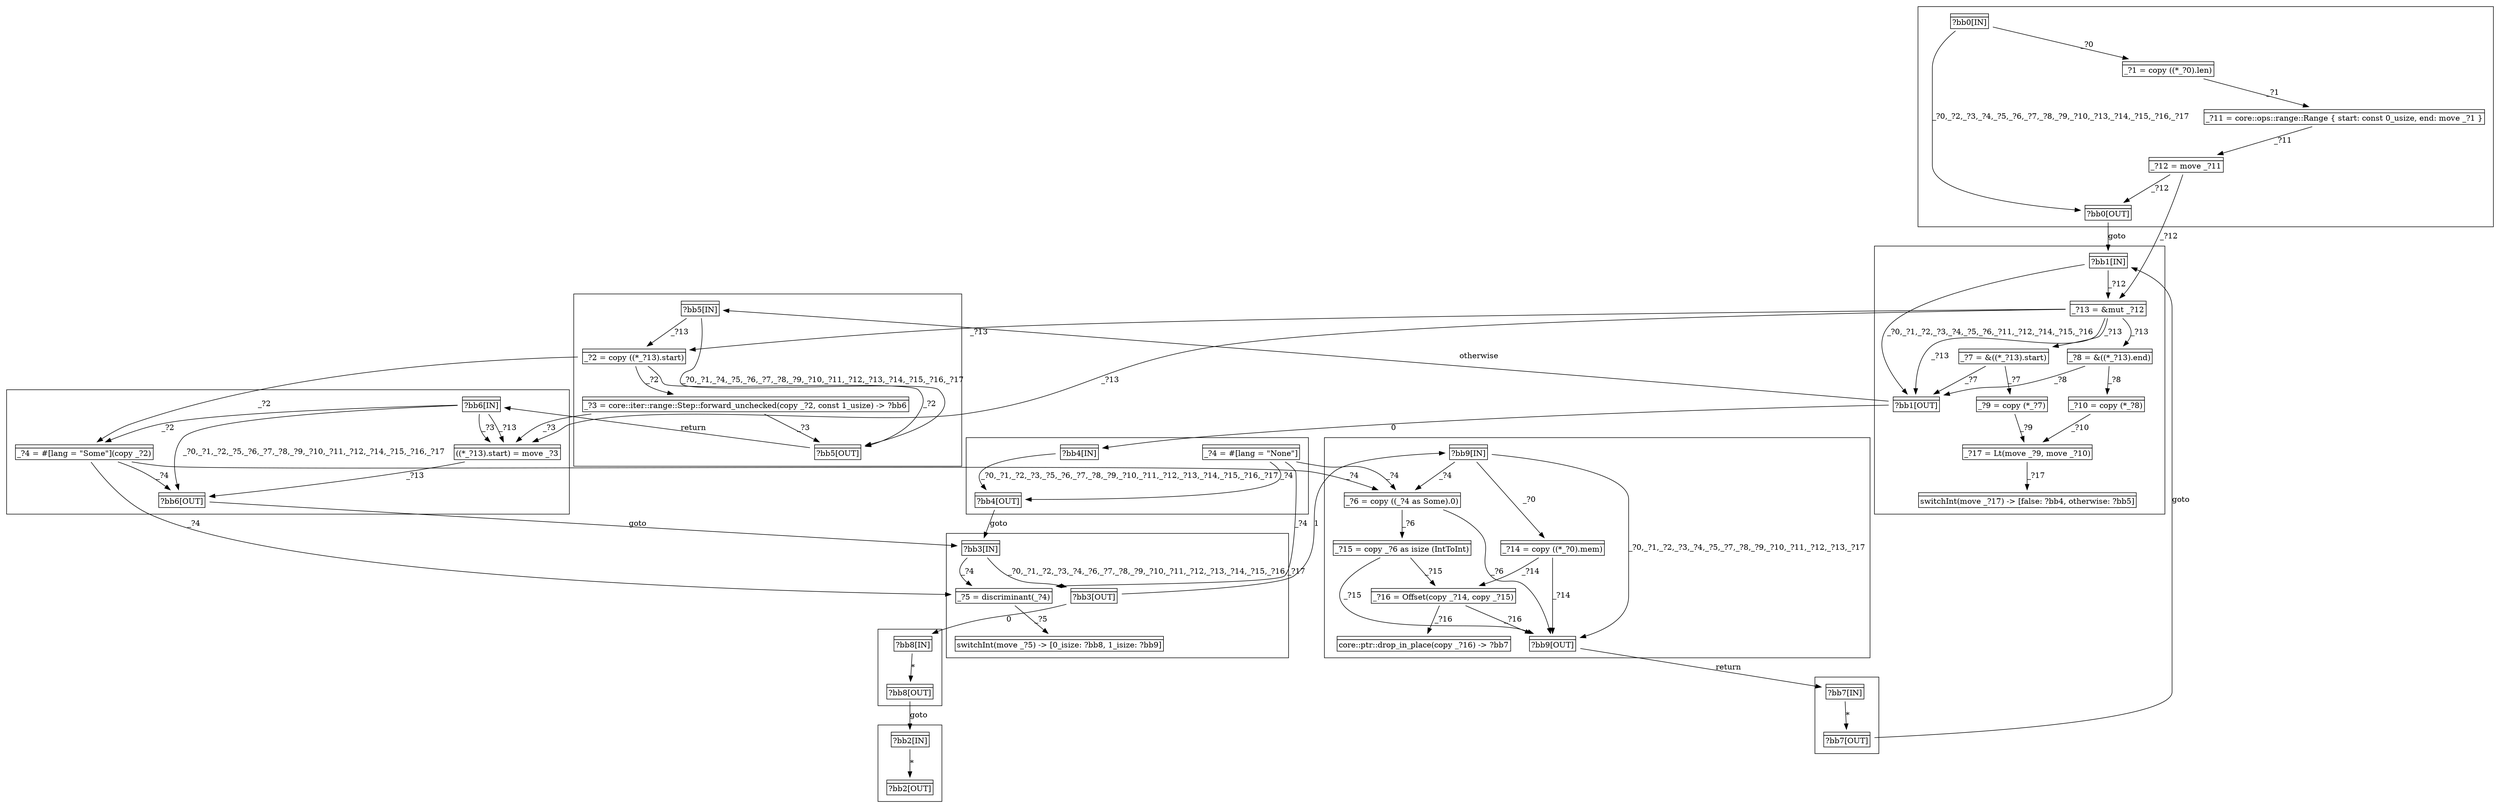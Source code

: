 digraph DataDependencyGraph {
compound = true;
subgraph cluster_bb0 {
    bb0IN [shape="none", label=<<table border="0" cellborder="1" cellspacing="0"><tr><td  align="center" colspan="1"></td></tr><tr><td align="left">?bb0[IN]</td></tr></table>>];
    bb0OUT [shape="none", label=<<table border="0" cellborder="1" cellspacing="0"><tr><td  align="center" colspan="1"></td></tr><tr><td align="left">?bb0[OUT]</td></tr></table>>];
    bb0stmt0 [shape="none", label=<<table border="0" cellborder="1" cellspacing="0"><tr><td  align="center" colspan="1"></td></tr><tr><td align="left">_?1 = copy ((*_?0).len)</td></tr></table>>];
    bb0stmt1 [shape="none", label=<<table border="0" cellborder="1" cellspacing="0"><tr><td  align="center" colspan="1"></td></tr><tr><td align="left">_?11 = core::ops::range::Range { start: const 0_usize, end: move _?1 }</td></tr></table>>];
    bb0stmt2 [shape="none", label=<<table border="0" cellborder="1" cellspacing="0"><tr><td  align="center" colspan="1"></td></tr><tr><td align="left">_?12 = move _?11</td></tr></table>>];
    bb0IN -> bb0stmt0 [label="_?0"];
    bb0stmt2 -> bb0OUT [label="_?12"];
    bb0IN -> bb0OUT [label="_?0,_?2,_?3,_?4,_?5,_?6,_?7,_?8,_?9,_?10,_?13,_?14,_?15,_?16,_?17"];
    bb0stmt0 -> bb0stmt1 [label="_?1"];
    bb0stmt1 -> bb0stmt2 [label="_?11"];
}
subgraph cluster_bb1 {
    bb1IN [shape="none", label=<<table border="0" cellborder="1" cellspacing="0"><tr><td  align="center" colspan="1"></td></tr><tr><td align="left">?bb1[IN]</td></tr></table>>];
    bb1OUT [shape="none", label=<<table border="0" cellborder="1" cellspacing="0"><tr><td  align="center" colspan="1"></td></tr><tr><td align="left">?bb1[OUT]</td></tr></table>>];
    bb1stmt0 [shape="none", label=<<table border="0" cellborder="1" cellspacing="0"><tr><td  align="center" colspan="1"></td></tr><tr><td align="left">_?13 = &amp;mut _?12</td></tr></table>>];
    bb1stmt1 [shape="none", label=<<table border="0" cellborder="1" cellspacing="0"><tr><td  align="center" colspan="1"></td></tr><tr><td align="left">_?7 = &amp;((*_?13).start)</td></tr></table>>];
    bb1stmt2 [shape="none", label=<<table border="0" cellborder="1" cellspacing="0"><tr><td  align="center" colspan="1"></td></tr><tr><td align="left">_?9 = copy (*_?7)</td></tr></table>>];
    bb1stmt3 [shape="none", label=<<table border="0" cellborder="1" cellspacing="0"><tr><td  align="center" colspan="1"></td></tr><tr><td align="left">_?8 = &amp;((*_?13).end)</td></tr></table>>];
    bb1stmt4 [shape="none", label=<<table border="0" cellborder="1" cellspacing="0"><tr><td  align="center" colspan="1"></td></tr><tr><td align="left">_?10 = copy (*_?8)</td></tr></table>>];
    bb1stmt5 [shape="none", label=<<table border="0" cellborder="1" cellspacing="0"><tr><td  align="center" colspan="1"></td></tr><tr><td align="left">_?17 = Lt(move _?9, move _?10)</td></tr></table>>];
    bb1stmt6 [shape="none", label=<<table border="0" cellborder="1" cellspacing="0"><tr><td  align="center" colspan="1"></td></tr><tr><td align="left">switchInt(move _?17) -&gt; [false: ?bb4, otherwise: ?bb5]</td></tr></table>>];
    bb1IN -> bb1stmt0 [label="_?12"];
    bb1stmt1 -> bb1OUT [label="_?7"];
    bb1stmt3 -> bb1OUT [label="_?8"];
    bb1stmt0 -> bb1OUT [label="_?13"];
    bb1IN -> bb1OUT [label="_?0,_?1,_?2,_?3,_?4,_?5,_?6,_?11,_?12,_?14,_?15,_?16"];
    bb1stmt0 -> bb1stmt1 [label="_?13"];
    bb1stmt0 -> bb1stmt3 [label="_?13"];
    bb1stmt1 -> bb1stmt2 [label="_?7"];
    bb1stmt2 -> bb1stmt5 [label="_?9"];
    bb1stmt3 -> bb1stmt4 [label="_?8"];
    bb1stmt4 -> bb1stmt5 [label="_?10"];
    bb1stmt5 -> bb1stmt6 [label="_?17"];
}
subgraph cluster_bb2 {
    bb2IN [shape="none", label=<<table border="0" cellborder="1" cellspacing="0"><tr><td  align="center" colspan="1"></td></tr><tr><td align="left">?bb2[IN]</td></tr></table>>];
    bb2OUT [shape="none", label=<<table border="0" cellborder="1" cellspacing="0"><tr><td  align="center" colspan="1"></td></tr><tr><td align="left">?bb2[OUT]</td></tr></table>>];
    bb2IN -> bb2OUT [label="*"];
}
subgraph cluster_bb3 {
    bb3IN [shape="none", label=<<table border="0" cellborder="1" cellspacing="0"><tr><td  align="center" colspan="1"></td></tr><tr><td align="left">?bb3[IN]</td></tr></table>>];
    bb3OUT [shape="none", label=<<table border="0" cellborder="1" cellspacing="0"><tr><td  align="center" colspan="1"></td></tr><tr><td align="left">?bb3[OUT]</td></tr></table>>];
    bb3stmt0 [shape="none", label=<<table border="0" cellborder="1" cellspacing="0"><tr><td  align="center" colspan="1"></td></tr><tr><td align="left">_?5 = discriminant(_?4)</td></tr></table>>];
    bb3stmt1 [shape="none", label=<<table border="0" cellborder="1" cellspacing="0"><tr><td  align="center" colspan="1"></td></tr><tr><td align="left">switchInt(move _?5) -&gt; [0_isize: ?bb8, 1_isize: ?bb9]</td></tr></table>>];
    bb3IN -> bb3stmt0 [label="_?4"];
    bb3IN -> bb3OUT [label="_?0,_?1,_?2,_?3,_?4,_?6,_?7,_?8,_?9,_?10,_?11,_?12,_?13,_?14,_?15,_?16,_?17"];
    bb3stmt0 -> bb3stmt1 [label="_?5"];
}
subgraph cluster_bb4 {
    bb4IN [shape="none", label=<<table border="0" cellborder="1" cellspacing="0"><tr><td  align="center" colspan="1"></td></tr><tr><td align="left">?bb4[IN]</td></tr></table>>];
    bb4OUT [shape="none", label=<<table border="0" cellborder="1" cellspacing="0"><tr><td  align="center" colspan="1"></td></tr><tr><td align="left">?bb4[OUT]</td></tr></table>>];
    bb4stmt0 [shape="none", label=<<table border="0" cellborder="1" cellspacing="0"><tr><td  align="center" colspan="1"></td></tr><tr><td align="left">_?4 = #[lang = &quot;None&quot;]</td></tr></table>>];
    bb4stmt0 -> bb4OUT [label="_?4"];
    bb4IN -> bb4OUT [label="_?0,_?1,_?2,_?3,_?5,_?6,_?7,_?8,_?9,_?10,_?11,_?12,_?13,_?14,_?15,_?16,_?17"];
}
subgraph cluster_bb5 {
    bb5IN [shape="none", label=<<table border="0" cellborder="1" cellspacing="0"><tr><td  align="center" colspan="1"></td></tr><tr><td align="left">?bb5[IN]</td></tr></table>>];
    bb5OUT [shape="none", label=<<table border="0" cellborder="1" cellspacing="0"><tr><td  align="center" colspan="1"></td></tr><tr><td align="left">?bb5[OUT]</td></tr></table>>];
    bb5stmt0 [shape="none", label=<<table border="0" cellborder="1" cellspacing="0"><tr><td  align="center" colspan="1"></td></tr><tr><td align="left">_?2 = copy ((*_?13).start)</td></tr></table>>];
    bb5stmt1 [shape="none", label=<<table border="0" cellborder="1" cellspacing="0"><tr><td  align="center" colspan="1"></td></tr><tr><td align="left">_?3 = core::iter::range::Step::forward_unchecked(copy _?2, const 1_usize) -&gt; ?bb6</td></tr></table>>];
    bb5IN -> bb5stmt0 [label="_?13"];
    bb5stmt0 -> bb5OUT [label="_?2"];
    bb5stmt1 -> bb5OUT [label="_?3"];
    bb5IN -> bb5OUT [label="_?0,_?1,_?4,_?5,_?6,_?7,_?8,_?9,_?10,_?11,_?12,_?13,_?14,_?15,_?16,_?17"];
    bb5stmt0 -> bb5stmt1 [label="_?2"];
}
subgraph cluster_bb6 {
    bb6IN [shape="none", label=<<table border="0" cellborder="1" cellspacing="0"><tr><td  align="center" colspan="1"></td></tr><tr><td align="left">?bb6[IN]</td></tr></table>>];
    bb6OUT [shape="none", label=<<table border="0" cellborder="1" cellspacing="0"><tr><td  align="center" colspan="1"></td></tr><tr><td align="left">?bb6[OUT]</td></tr></table>>];
    bb6stmt0 [shape="none", label=<<table border="0" cellborder="1" cellspacing="0"><tr><td  align="center" colspan="1"></td></tr><tr><td align="left">((*_?13).start) = move _?3</td></tr></table>>];
    bb6stmt1 [shape="none", label=<<table border="0" cellborder="1" cellspacing="0"><tr><td  align="center" colspan="1"></td></tr><tr><td align="left">_?4 = #[lang = &quot;Some&quot;](copy _?2)</td></tr></table>>];
    bb6IN -> bb6stmt0 [label="_?3"];
    bb6IN -> bb6stmt0 [label="_?13"];
    bb6IN -> bb6stmt1 [label="_?2"];
    bb6stmt1 -> bb6OUT [label="_?4"];
    bb6stmt0 -> bb6OUT [label="_?13"];
    bb6IN -> bb6OUT [label="_?0,_?1,_?2,_?5,_?6,_?7,_?8,_?9,_?10,_?11,_?12,_?14,_?15,_?16,_?17"];
}
subgraph cluster_bb7 {
    bb7IN [shape="none", label=<<table border="0" cellborder="1" cellspacing="0"><tr><td  align="center" colspan="1"></td></tr><tr><td align="left">?bb7[IN]</td></tr></table>>];
    bb7OUT [shape="none", label=<<table border="0" cellborder="1" cellspacing="0"><tr><td  align="center" colspan="1"></td></tr><tr><td align="left">?bb7[OUT]</td></tr></table>>];
    bb7IN -> bb7OUT [label="*"];
}
subgraph cluster_bb8 {
    bb8IN [shape="none", label=<<table border="0" cellborder="1" cellspacing="0"><tr><td  align="center" colspan="1"></td></tr><tr><td align="left">?bb8[IN]</td></tr></table>>];
    bb8OUT [shape="none", label=<<table border="0" cellborder="1" cellspacing="0"><tr><td  align="center" colspan="1"></td></tr><tr><td align="left">?bb8[OUT]</td></tr></table>>];
    bb8IN -> bb8OUT [label="*"];
}
subgraph cluster_bb9 {
    bb9IN [shape="none", label=<<table border="0" cellborder="1" cellspacing="0"><tr><td  align="center" colspan="1"></td></tr><tr><td align="left">?bb9[IN]</td></tr></table>>];
    bb9OUT [shape="none", label=<<table border="0" cellborder="1" cellspacing="0"><tr><td  align="center" colspan="1"></td></tr><tr><td align="left">?bb9[OUT]</td></tr></table>>];
    bb9stmt0 [shape="none", label=<<table border="0" cellborder="1" cellspacing="0"><tr><td  align="center" colspan="1"></td></tr><tr><td align="left">_?6 = copy ((_?4 as Some).0)</td></tr></table>>];
    bb9stmt1 [shape="none", label=<<table border="0" cellborder="1" cellspacing="0"><tr><td  align="center" colspan="1"></td></tr><tr><td align="left">_?14 = copy ((*_?0).mem)</td></tr></table>>];
    bb9stmt2 [shape="none", label=<<table border="0" cellborder="1" cellspacing="0"><tr><td  align="center" colspan="1"></td></tr><tr><td align="left">_?15 = copy _?6 as isize (IntToInt)</td></tr></table>>];
    bb9stmt3 [shape="none", label=<<table border="0" cellborder="1" cellspacing="0"><tr><td  align="center" colspan="1"></td></tr><tr><td align="left">_?16 = Offset(copy _?14, copy _?15)</td></tr></table>>];
    bb9stmt4 [shape="none", label=<<table border="0" cellborder="1" cellspacing="0"><tr><td  align="center" colspan="1"></td></tr><tr><td align="left">core::ptr::drop_in_place(copy _?16) -&gt; ?bb7</td></tr></table>>];
    bb9IN -> bb9stmt0 [label="_?4"];
    bb9IN -> bb9stmt1 [label="_?0"];
    bb9stmt0 -> bb9OUT [label="_?6"];
    bb9stmt1 -> bb9OUT [label="_?14"];
    bb9stmt2 -> bb9OUT [label="_?15"];
    bb9stmt3 -> bb9OUT [label="_?16"];
    bb9IN -> bb9OUT [label="_?0,_?1,_?2,_?3,_?4,_?5,_?7,_?8,_?9,_?10,_?11,_?12,_?13,_?17"];
    bb9stmt0 -> bb9stmt2 [label="_?6"];
    bb9stmt1 -> bb9stmt3 [label="_?14"];
    bb9stmt2 -> bb9stmt3 [label="_?15"];
    bb9stmt3 -> bb9stmt4 [label="_?16"];
}
    bb0OUT -> bb1IN [label="goto"];
    bb1OUT -> bb4IN [label="0"];
    bb1OUT -> bb5IN [label="otherwise"];
    bb3OUT -> bb8IN [label="0"];
    bb3OUT -> bb9IN [label="1"];
    bb4OUT -> bb3IN [label="goto"];
    bb5OUT -> bb6IN [label="return"];
    bb6OUT -> bb3IN [label="goto"];
    bb7OUT -> bb1IN [label="goto"];
    bb8OUT -> bb2IN [label="goto"];
    bb9OUT -> bb7IN [label="return"];
    bb0stmt2 -> bb1stmt0 [label="_?12"];
    bb6stmt1 -> bb3stmt0 [label="_?4"];
    bb4stmt0 -> bb3stmt0 [label="_?4"];
    bb1stmt0 -> bb5stmt0 [label="_?13"];
    bb5stmt1 -> bb6stmt0 [label="_?3"];
    bb1stmt0 -> bb6stmt0 [label="_?13"];
    bb5stmt0 -> bb6stmt1 [label="_?2"];
    bb6stmt1 -> bb9stmt0 [label="_?4"];
    bb4stmt0 -> bb9stmt0 [label="_?4"];
}
